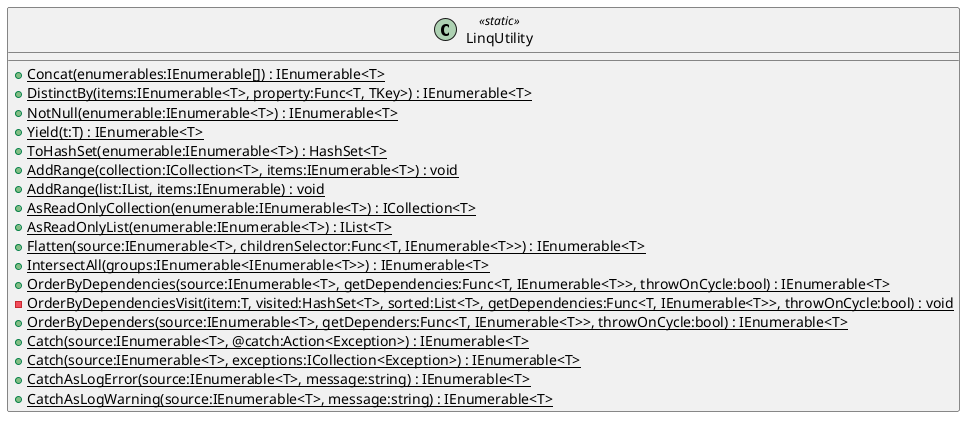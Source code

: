 @startuml
class LinqUtility <<static>> {
    + {static} Concat(enumerables:IEnumerable[]) : IEnumerable<T>
    + {static} DistinctBy(items:IEnumerable<T>, property:Func<T, TKey>) : IEnumerable<T>
    + {static} NotNull(enumerable:IEnumerable<T>) : IEnumerable<T>
    + {static} Yield(t:T) : IEnumerable<T>
    + {static} ToHashSet(enumerable:IEnumerable<T>) : HashSet<T>
    + {static} AddRange(collection:ICollection<T>, items:IEnumerable<T>) : void
    + {static} AddRange(list:IList, items:IEnumerable) : void
    + {static} AsReadOnlyCollection(enumerable:IEnumerable<T>) : ICollection<T>
    + {static} AsReadOnlyList(enumerable:IEnumerable<T>) : IList<T>
    + {static} Flatten(source:IEnumerable<T>, childrenSelector:Func<T, IEnumerable<T>>) : IEnumerable<T>
    + {static} IntersectAll(groups:IEnumerable<IEnumerable<T>>) : IEnumerable<T>
    + {static} OrderByDependencies(source:IEnumerable<T>, getDependencies:Func<T, IEnumerable<T>>, throwOnCycle:bool) : IEnumerable<T>
    - {static} OrderByDependenciesVisit(item:T, visited:HashSet<T>, sorted:List<T>, getDependencies:Func<T, IEnumerable<T>>, throwOnCycle:bool) : void
    + {static} OrderByDependers(source:IEnumerable<T>, getDependers:Func<T, IEnumerable<T>>, throwOnCycle:bool) : IEnumerable<T>
    + {static} Catch(source:IEnumerable<T>, @catch:Action<Exception>) : IEnumerable<T>
    + {static} Catch(source:IEnumerable<T>, exceptions:ICollection<Exception>) : IEnumerable<T>
    + {static} CatchAsLogError(source:IEnumerable<T>, message:string) : IEnumerable<T>
    + {static} CatchAsLogWarning(source:IEnumerable<T>, message:string) : IEnumerable<T>
}
@enduml
